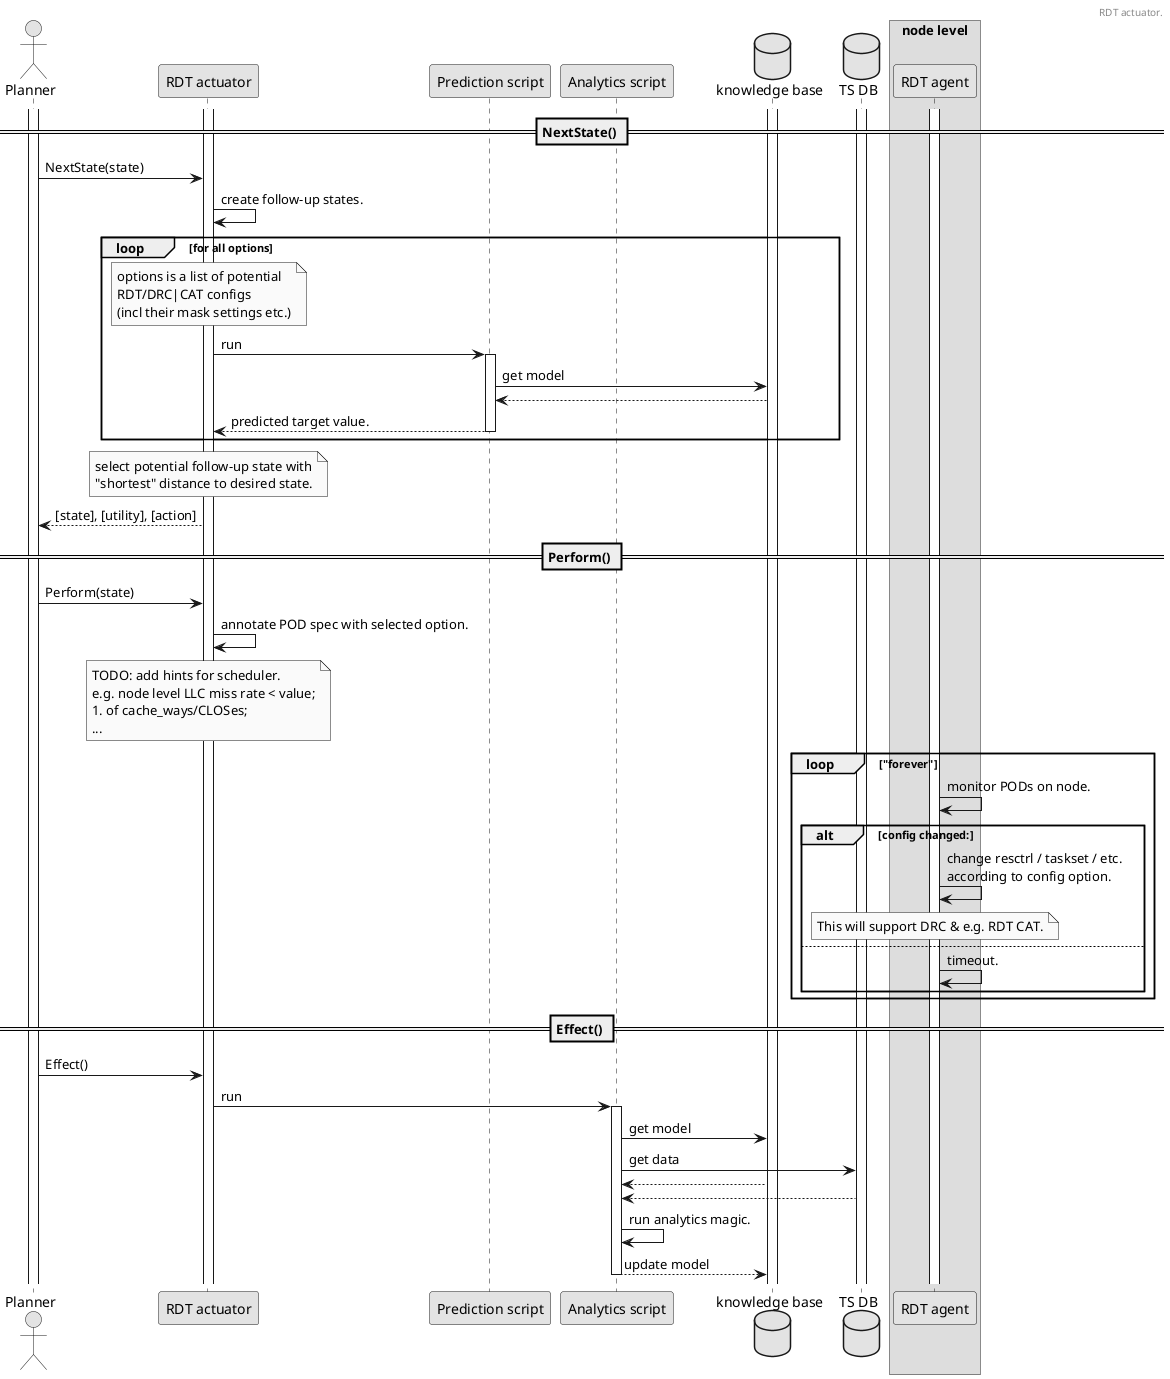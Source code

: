 @startuml
'https://plantuml.com/sequence-diagram
header
    RDT actuator.
endheader

skinparam monochrome true

actor Planner
activate Planner
participant "RDT actuator" as rdt
activate rdt
participant "Prediction script" as pred
participant "Analytics script" as analytics
database "knowledge base" as kb
activate kb
database "TS DB" as tsdb
activate tsdb
box "node level"
    participant "RDT agent" as rdt_agent
    activate rdt_agent
end box

== NextState() ==

Planner -> rdt: NextState(state)
rdt -> rdt: create follow-up states.
loop for all options
    note over rdt: options is a list of potential\nRDT/DRC|CAT configs\n(incl their mask settings etc.)
    rdt -> pred: run
    activate pred
    pred -> kb: get model
    kb --> pred
    pred --> rdt: predicted target value.
    deactivate pred
end loop
note over rdt: select potential follow-up state with\n"shortest" distance to desired state.
rdt --> Planner: [state], [utility], [action]

== Perform() ==

Planner -> rdt: Perform(state)
rdt -> rdt: annotate POD spec with selected option.
note over rdt: TODO: add hints for scheduler.\ne.g. node level LLC miss rate < value;\n# of cache_ways/CLOSes;\n...

loop "forever"
    rdt_agent -> rdt_agent: monitor PODs on node.
    alt config changed:
        rdt_agent -> rdt_agent: change resctrl / taskset / etc.\naccording to config option.
        note over rdt_agent: This will support DRC & e.g. RDT CAT.
    else
        rdt_agent -> rdt_agent: timeout.
    end alt
end loop

== Effect() ==

Planner -> rdt: Effect()
rdt -> analytics: run
activate analytics
analytics -> kb: get model
analytics -> tsdb: get data
kb --> analytics
tsdb --> analytics
analytics -> analytics: run analytics magic.
analytics --> kb: update model
deactivate analytics

@enduml